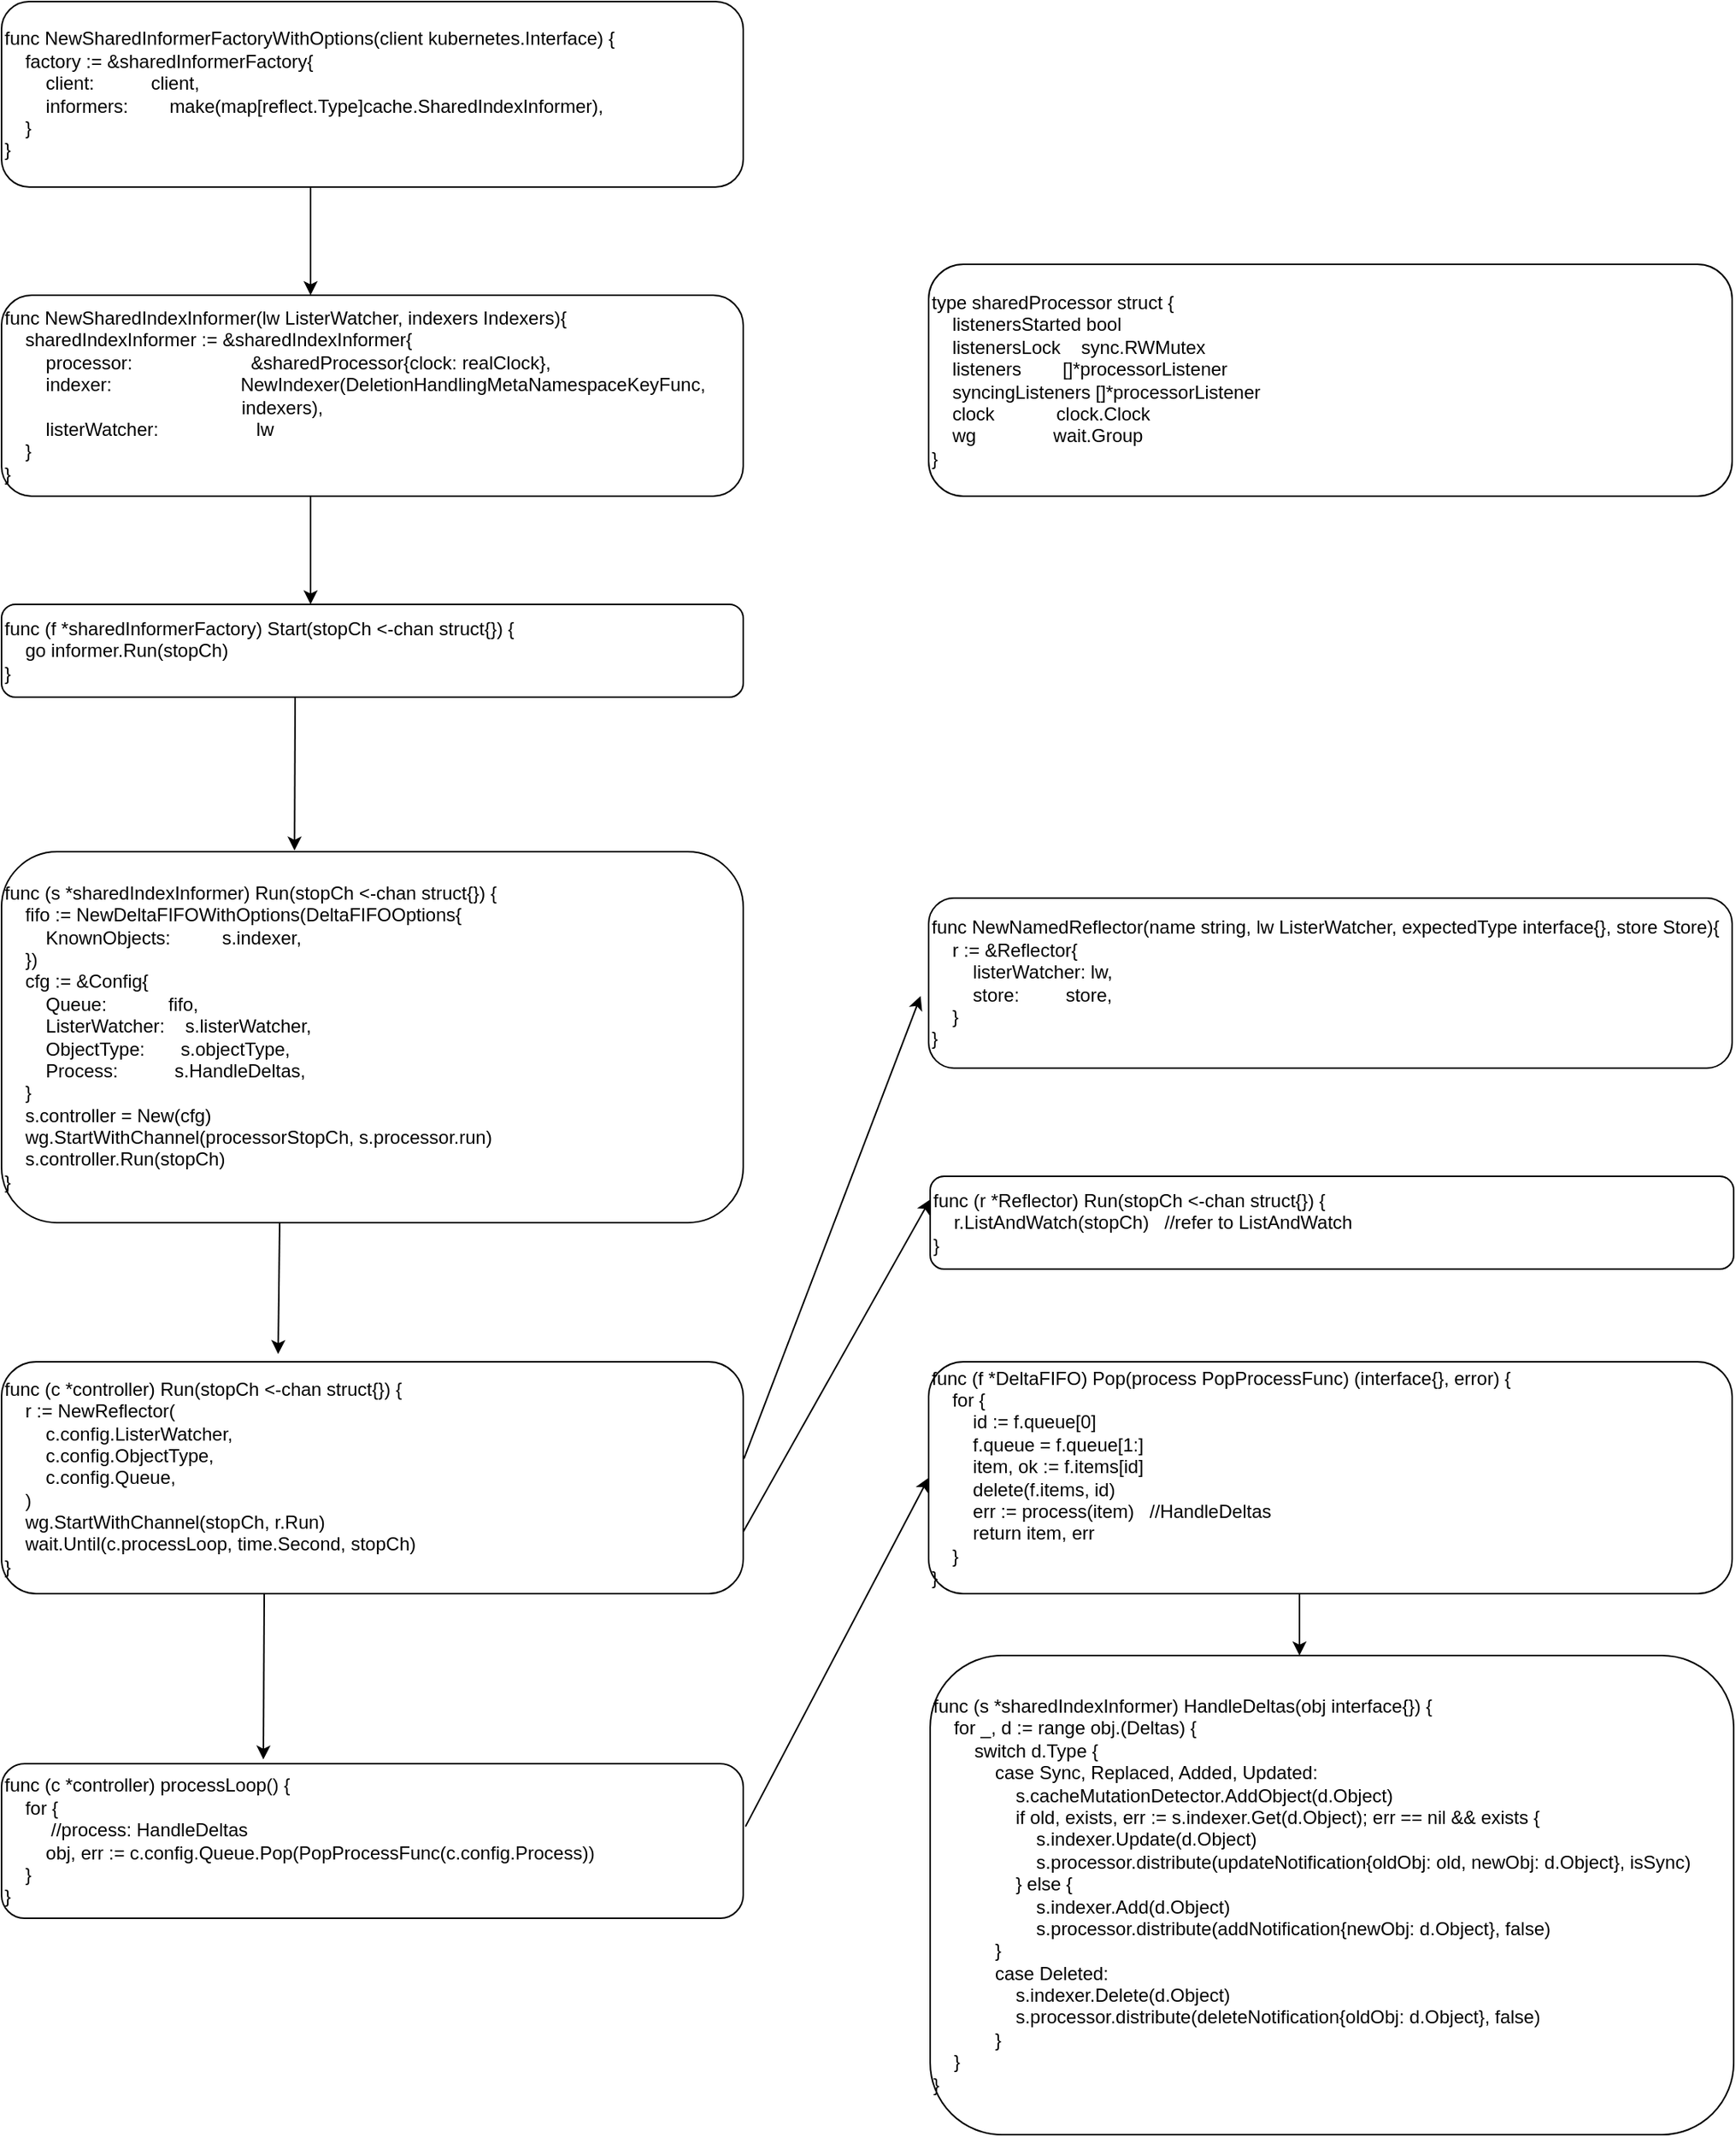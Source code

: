 <mxfile version="13.6.2" type="github">
  <diagram id="2o8o1Vfr_suAxSLbTcGj" name="Page-1">
    <mxGraphModel dx="1209" dy="1812" grid="1" gridSize="10" guides="1" tooltips="1" connect="1" arrows="1" fold="1" page="1" pageScale="1" pageWidth="827" pageHeight="1169" math="0" shadow="0">
      <root>
        <mxCell id="0" />
        <mxCell id="1" parent="0" />
        <mxCell id="vQPZoGs5PjVUVbz3xrlM-1" value="&lt;div&gt;func NewSharedInformerFactoryWithOptions(client kubernetes.Interface) {&lt;/div&gt;&lt;div&gt;&lt;span&gt;&lt;/span&gt;&amp;nbsp; &amp;nbsp; factory := &amp;amp;sharedInformerFactory{&lt;/div&gt;&lt;div&gt;&lt;span&gt;&lt;/span&gt;&amp;nbsp; &amp;nbsp; &amp;nbsp; &amp;nbsp; client:&amp;nbsp; &amp;nbsp; &amp;nbsp; &amp;nbsp; &amp;nbsp; &amp;nbsp;client,&lt;/div&gt;&lt;div&gt;&lt;span&gt;&lt;/span&gt;&amp;nbsp; &amp;nbsp; &amp;nbsp; &amp;nbsp; informers:&amp;nbsp; &amp;nbsp; &amp;nbsp; &amp;nbsp; make(map[reflect.Type]cache.SharedIndexInformer),&lt;/div&gt;&lt;div&gt;&lt;span&gt;&lt;/span&gt;&amp;nbsp; &amp;nbsp; }&lt;/div&gt;&lt;div&gt;}&lt;/div&gt;" style="rounded=1;whiteSpace=wrap;html=1;align=left;" vertex="1" parent="1">
          <mxGeometry x="120" y="-120" width="480" height="120" as="geometry" />
        </mxCell>
        <mxCell id="vQPZoGs5PjVUVbz3xrlM-2" value="&lt;div&gt;func (f *sharedInformerFactory) Start(stopCh &amp;lt;-chan struct{}) {&lt;/div&gt;&lt;div&gt;&lt;span&gt;&lt;/span&gt;&amp;nbsp; &amp;nbsp; go informer.Run(stopCh)&lt;/div&gt;&lt;div&gt;}&lt;/div&gt;" style="rounded=1;whiteSpace=wrap;html=1;align=left;" vertex="1" parent="1">
          <mxGeometry x="120" y="270" width="480" height="60" as="geometry" />
        </mxCell>
        <mxCell id="vQPZoGs5PjVUVbz3xrlM-3" value="&lt;div&gt;func (s *sharedIndexInformer) Run(stopCh &amp;lt;-chan struct{}) {&lt;/div&gt;&lt;div&gt;&lt;span&gt;&lt;/span&gt;&amp;nbsp; &amp;nbsp; fifo := NewDeltaFIFOWithOptions(DeltaFIFOOptions{&lt;/div&gt;&lt;div&gt;&lt;span&gt;&lt;/span&gt;&amp;nbsp; &amp;nbsp; &amp;nbsp; &amp;nbsp; KnownObjects:&amp;nbsp; &amp;nbsp; &amp;nbsp; &amp;nbsp; &amp;nbsp; s.indexer,&lt;/div&gt;&lt;div&gt;&lt;span&gt;&lt;/span&gt;&amp;nbsp; &amp;nbsp; })&lt;/div&gt;&lt;div&gt;&lt;span&gt;&lt;/span&gt;&amp;nbsp; &amp;nbsp; cfg := &amp;amp;Config{&lt;/div&gt;&lt;div&gt;&lt;span&gt;&lt;/span&gt;&amp;nbsp; &amp;nbsp; &amp;nbsp; &amp;nbsp; Queue:&amp;nbsp; &amp;nbsp; &amp;nbsp; &amp;nbsp; &amp;nbsp; &amp;nbsp; fifo,&lt;/div&gt;&lt;div&gt;&lt;span&gt;&lt;/span&gt;&amp;nbsp; &amp;nbsp; &amp;nbsp; &amp;nbsp; ListerWatcher:&amp;nbsp; &amp;nbsp; s.listerWatcher,&lt;/div&gt;&lt;div&gt;&lt;span&gt;&lt;/span&gt;&amp;nbsp; &amp;nbsp; &amp;nbsp; &amp;nbsp; ObjectType:&amp;nbsp; &amp;nbsp; &amp;nbsp; &amp;nbsp;s.objectType,&lt;/div&gt;&lt;div&gt;&lt;span&gt;&lt;/span&gt;&amp;nbsp; &amp;nbsp; &amp;nbsp; &amp;nbsp; Process:&amp;nbsp; &amp;nbsp; &amp;nbsp; &amp;nbsp; &amp;nbsp; &amp;nbsp;s.HandleDeltas,&lt;/div&gt;&lt;div&gt;&lt;span&gt;&lt;/span&gt;&amp;nbsp; &amp;nbsp; }&lt;/div&gt;&lt;div&gt;&lt;span&gt;&lt;/span&gt;&amp;nbsp; &amp;nbsp; s.controller = New(cfg)&lt;/div&gt;&lt;div&gt;&lt;span&gt;&lt;/span&gt;&amp;nbsp; &amp;nbsp; wg.StartWithChannel(processorStopCh, s.processor.run)&lt;/div&gt;&lt;div&gt;&lt;span&gt;&lt;/span&gt;&amp;nbsp; &amp;nbsp; s.controller.Run(stopCh)&lt;/div&gt;&lt;div&gt;}&lt;/div&gt;" style="rounded=1;whiteSpace=wrap;html=1;align=left;" vertex="1" parent="1">
          <mxGeometry x="120" y="430" width="480" height="240" as="geometry" />
        </mxCell>
        <mxCell id="vQPZoGs5PjVUVbz3xrlM-4" value="&lt;div&gt;func (c *controller) Run(stopCh &amp;lt;-chan struct{}) {&lt;/div&gt;&lt;div&gt;&lt;span&gt;&lt;/span&gt;&amp;nbsp; &amp;nbsp; r := NewReflector(&lt;/div&gt;&lt;div&gt;&lt;span&gt;&lt;/span&gt;&amp;nbsp; &amp;nbsp; &amp;nbsp; &amp;nbsp; c.config.ListerWatcher,&lt;/div&gt;&lt;div&gt;&lt;span&gt;&lt;/span&gt;&amp;nbsp; &amp;nbsp; &amp;nbsp; &amp;nbsp; c.config.ObjectType,&lt;/div&gt;&lt;div&gt;&lt;span&gt;&lt;/span&gt;&amp;nbsp; &amp;nbsp; &amp;nbsp; &amp;nbsp; c.config.Queue,&lt;/div&gt;&lt;div&gt;&lt;span&gt;&lt;/span&gt;&amp;nbsp; &amp;nbsp; )&lt;/div&gt;&lt;div&gt;&lt;span&gt;&lt;/span&gt;&amp;nbsp; &amp;nbsp; wg.StartWithChannel(stopCh, r.Run)&lt;/div&gt;&lt;div&gt;&lt;span&gt;&lt;/span&gt;&amp;nbsp; &amp;nbsp; wait.Until(c.processLoop, time.Second, stopCh)&lt;/div&gt;&lt;div&gt;}&lt;/div&gt;" style="rounded=1;whiteSpace=wrap;html=1;align=left;" vertex="1" parent="1">
          <mxGeometry x="120" y="760" width="480" height="150" as="geometry" />
        </mxCell>
        <mxCell id="vQPZoGs5PjVUVbz3xrlM-5" value="&lt;div&gt;func NewNamedReflector(name string, lw ListerWatcher, expectedType interface{}, store Store){&lt;/div&gt;&lt;div&gt;&lt;span&gt;&lt;/span&gt;&amp;nbsp; &amp;nbsp; r := &amp;amp;Reflector{&lt;/div&gt;&lt;div&gt;&lt;span&gt;&lt;/span&gt;&amp;nbsp; &amp;nbsp; &amp;nbsp; &amp;nbsp; listerWatcher: lw,&lt;/div&gt;&lt;div&gt;&lt;span&gt;&lt;/span&gt;&amp;nbsp; &amp;nbsp; &amp;nbsp; &amp;nbsp; store:&amp;nbsp; &amp;nbsp; &amp;nbsp; &amp;nbsp; &amp;nbsp;store,&lt;/div&gt;&lt;div&gt;&lt;span&gt;&lt;/span&gt;&amp;nbsp; &amp;nbsp; }&lt;/div&gt;&lt;div&gt;}&lt;/div&gt;" style="rounded=1;whiteSpace=wrap;html=1;align=left;" vertex="1" parent="1">
          <mxGeometry x="720" y="460" width="520" height="110" as="geometry" />
        </mxCell>
        <mxCell id="vQPZoGs5PjVUVbz3xrlM-6" value="&lt;div&gt;func (r *Reflector) Run(stopCh &amp;lt;-chan struct{}) {&lt;/div&gt;&lt;div&gt;&amp;nbsp; &amp;nbsp; r.ListAndWatch(stopCh)&amp;nbsp; &amp;nbsp;//refer to ListAndWatch&lt;/div&gt;&lt;div&gt;}&lt;/div&gt;" style="rounded=1;whiteSpace=wrap;html=1;align=left;" vertex="1" parent="1">
          <mxGeometry x="721" y="640" width="520" height="60" as="geometry" />
        </mxCell>
        <mxCell id="vQPZoGs5PjVUVbz3xrlM-7" value="&lt;div&gt;func (c *controller) processLoop() {&lt;/div&gt;&lt;div&gt;&lt;span&gt;&lt;/span&gt;&amp;nbsp; &amp;nbsp; for {&amp;nbsp;&amp;nbsp;&lt;/div&gt;&amp;nbsp; &amp;nbsp; &amp;nbsp; &amp;nbsp; &amp;nbsp;//process: HandleDeltas&lt;div&gt;&lt;span&gt;&lt;/span&gt;&amp;nbsp; &amp;nbsp; &amp;nbsp; &amp;nbsp; obj, err := c.config.Queue.Pop(PopProcessFunc(c.config.Process))&amp;nbsp;&lt;/div&gt;&lt;div&gt;&lt;span&gt;&lt;/span&gt;&amp;nbsp; &amp;nbsp; }&lt;/div&gt;&lt;div&gt;}&lt;/div&gt;" style="rounded=1;whiteSpace=wrap;html=1;align=left;" vertex="1" parent="1">
          <mxGeometry x="120" y="1020" width="480" height="100" as="geometry" />
        </mxCell>
        <mxCell id="vQPZoGs5PjVUVbz3xrlM-8" value="&lt;div&gt;func (f *DeltaFIFO) Pop(process PopProcessFunc) (interface{}, error) {&lt;/div&gt;&lt;div&gt;&lt;span&gt;&lt;/span&gt;&amp;nbsp; &amp;nbsp; for {&lt;/div&gt;&lt;div&gt;&lt;span&gt;&lt;/span&gt;&amp;nbsp; &amp;nbsp; &amp;nbsp; &amp;nbsp; id := f.queue[0]&lt;/div&gt;&lt;div&gt;&lt;span&gt;&lt;/span&gt;&amp;nbsp; &amp;nbsp; &amp;nbsp; &amp;nbsp; f.queue = f.queue[1:]&lt;/div&gt;&lt;div&gt;&lt;span&gt;&lt;/span&gt;&amp;nbsp; &amp;nbsp; &amp;nbsp; &amp;nbsp; item, ok := f.items[id]&lt;/div&gt;&lt;div&gt;&lt;span&gt;&lt;/span&gt;&amp;nbsp; &amp;nbsp; &amp;nbsp; &amp;nbsp; delete(f.items, id)&lt;/div&gt;&lt;div&gt;&lt;span&gt;&lt;/span&gt;&amp;nbsp; &amp;nbsp; &amp;nbsp; &amp;nbsp; err := process(item)&amp;nbsp; &amp;nbsp;//HandleDeltas&lt;/div&gt;&lt;div&gt;&lt;span&gt;&lt;/span&gt;&amp;nbsp; &amp;nbsp; &amp;nbsp; &amp;nbsp; return item, err&lt;/div&gt;&lt;div&gt;&lt;span&gt;&lt;/span&gt;&amp;nbsp; &amp;nbsp; }&lt;/div&gt;&lt;div&gt;}&lt;/div&gt;" style="rounded=1;whiteSpace=wrap;html=1;align=left;" vertex="1" parent="1">
          <mxGeometry x="720" y="760" width="520" height="150" as="geometry" />
        </mxCell>
        <mxCell id="vQPZoGs5PjVUVbz3xrlM-9" value="" style="endArrow=classic;html=1;" edge="1" parent="1">
          <mxGeometry width="50" height="50" relative="1" as="geometry">
            <mxPoint x="320" y="200" as="sourcePoint" />
            <mxPoint x="320" y="270" as="targetPoint" />
          </mxGeometry>
        </mxCell>
        <mxCell id="vQPZoGs5PjVUVbz3xrlM-10" value="" style="endArrow=classic;html=1;entryX=0.395;entryY=-0.003;entryDx=0;entryDy=0;entryPerimeter=0;" edge="1" parent="1" target="vQPZoGs5PjVUVbz3xrlM-3">
          <mxGeometry width="50" height="50" relative="1" as="geometry">
            <mxPoint x="310" y="330" as="sourcePoint" />
            <mxPoint x="310" y="400" as="targetPoint" />
          </mxGeometry>
        </mxCell>
        <mxCell id="vQPZoGs5PjVUVbz3xrlM-11" value="" style="endArrow=classic;html=1;" edge="1" parent="1">
          <mxGeometry width="50" height="50" relative="1" as="geometry">
            <mxPoint x="300" y="670" as="sourcePoint" />
            <mxPoint x="299" y="755" as="targetPoint" />
          </mxGeometry>
        </mxCell>
        <mxCell id="vQPZoGs5PjVUVbz3xrlM-12" value="" style="endArrow=classic;html=1;entryX=0.353;entryY=-0.027;entryDx=0;entryDy=0;entryPerimeter=0;" edge="1" parent="1" target="vQPZoGs5PjVUVbz3xrlM-7">
          <mxGeometry width="50" height="50" relative="1" as="geometry">
            <mxPoint x="290" y="910" as="sourcePoint" />
            <mxPoint x="290" y="980" as="targetPoint" />
          </mxGeometry>
        </mxCell>
        <mxCell id="vQPZoGs5PjVUVbz3xrlM-13" value="" style="endArrow=classic;html=1;exitX=1.001;exitY=0.418;exitDx=0;exitDy=0;exitPerimeter=0;entryX=-0.01;entryY=0.576;entryDx=0;entryDy=0;entryPerimeter=0;" edge="1" parent="1" source="vQPZoGs5PjVUVbz3xrlM-4" target="vQPZoGs5PjVUVbz3xrlM-5">
          <mxGeometry width="50" height="50" relative="1" as="geometry">
            <mxPoint x="641" y="772.5" as="sourcePoint" />
            <mxPoint x="710" y="800" as="targetPoint" />
          </mxGeometry>
        </mxCell>
        <mxCell id="vQPZoGs5PjVUVbz3xrlM-14" value="" style="endArrow=classic;html=1;exitX=1.001;exitY=0.418;exitDx=0;exitDy=0;exitPerimeter=0;entryX=0;entryY=0.25;entryDx=0;entryDy=0;" edge="1" parent="1" target="vQPZoGs5PjVUVbz3xrlM-6">
          <mxGeometry width="50" height="50" relative="1" as="geometry">
            <mxPoint x="600" y="870" as="sourcePoint" />
            <mxPoint x="714.32" y="870.66" as="targetPoint" />
          </mxGeometry>
        </mxCell>
        <mxCell id="vQPZoGs5PjVUVbz3xrlM-15" value="" style="endArrow=classic;html=1;entryX=0;entryY=0.5;entryDx=0;entryDy=0;exitX=1.003;exitY=0.407;exitDx=0;exitDy=0;exitPerimeter=0;" edge="1" parent="1" source="vQPZoGs5PjVUVbz3xrlM-7" target="vQPZoGs5PjVUVbz3xrlM-8">
          <mxGeometry width="50" height="50" relative="1" as="geometry">
            <mxPoint x="610.56" y="1051.35" as="sourcePoint" />
            <mxPoint x="610" y="1158.65" as="targetPoint" />
          </mxGeometry>
        </mxCell>
        <mxCell id="vQPZoGs5PjVUVbz3xrlM-16" value="&lt;div&gt;func (s *sharedIndexInformer) HandleDeltas(obj interface{}) {&lt;/div&gt;&lt;div&gt;&lt;span&gt;&lt;/span&gt;&amp;nbsp; &amp;nbsp; for _, d := range obj.(Deltas) {&lt;/div&gt;&lt;div&gt;&lt;span&gt;&lt;/span&gt;&amp;nbsp; &amp;nbsp; &amp;nbsp; &amp;nbsp; switch d.Type {&lt;/div&gt;&lt;div&gt;&lt;span&gt;&lt;/span&gt;&amp;nbsp; &amp;nbsp; &amp;nbsp; &amp;nbsp; &amp;nbsp; &amp;nbsp; case Sync, Replaced, Added, Updated:&lt;/div&gt;&lt;div&gt;&lt;span&gt;&lt;/span&gt;&amp;nbsp; &amp;nbsp; &amp;nbsp; &amp;nbsp; &amp;nbsp; &amp;nbsp; &amp;nbsp; &amp;nbsp; s.cacheMutationDetector.AddObject(d.Object)&lt;/div&gt;&lt;div&gt;&lt;span&gt;&lt;/span&gt;&amp;nbsp; &amp;nbsp; &amp;nbsp; &amp;nbsp; &amp;nbsp; &amp;nbsp; &amp;nbsp; &amp;nbsp; if old, exists, err := s.indexer.Get(d.Object); err == nil &amp;amp;&amp;amp; exists {&lt;/div&gt;&lt;div&gt;&lt;span&gt;&lt;/span&gt;&amp;nbsp; &amp;nbsp; &amp;nbsp; &amp;nbsp; &amp;nbsp; &amp;nbsp; &amp;nbsp; &amp;nbsp; &amp;nbsp; &amp;nbsp; s.indexer.Update(d.Object)&lt;/div&gt;&lt;div&gt;&lt;span&gt;&lt;/span&gt;&amp;nbsp; &amp;nbsp; &amp;nbsp; &amp;nbsp; &amp;nbsp; &amp;nbsp; &amp;nbsp; &amp;nbsp; &amp;nbsp; &amp;nbsp; s.processor.distribute(updateNotification{oldObj: old, newObj: d.Object}, isSync)&lt;/div&gt;&lt;div&gt;&lt;span&gt;&lt;/span&gt;&amp;nbsp; &amp;nbsp; &amp;nbsp; &amp;nbsp; &amp;nbsp; &amp;nbsp; &amp;nbsp; &amp;nbsp; } else {&lt;/div&gt;&lt;div&gt;&lt;span&gt;&lt;/span&gt;&amp;nbsp; &amp;nbsp; &amp;nbsp; &amp;nbsp; &amp;nbsp; &amp;nbsp; &amp;nbsp; &amp;nbsp; &amp;nbsp; &amp;nbsp; s.indexer.Add(d.Object)&lt;/div&gt;&lt;div&gt;&lt;span&gt;&lt;/span&gt;&amp;nbsp; &amp;nbsp; &amp;nbsp; &amp;nbsp; &amp;nbsp; &amp;nbsp; &amp;nbsp; &amp;nbsp; &amp;nbsp; &amp;nbsp; s.processor.distribute(addNotification{newObj: d.Object}, false)&lt;/div&gt;&lt;div&gt;&lt;span&gt;&lt;/span&gt;&amp;nbsp; &amp;nbsp; &amp;nbsp; &amp;nbsp; &amp;nbsp; &amp;nbsp; }&lt;/div&gt;&lt;div&gt;&lt;span&gt;&lt;/span&gt;&amp;nbsp; &amp;nbsp; &amp;nbsp; &amp;nbsp; &amp;nbsp; &amp;nbsp; case Deleted:&lt;/div&gt;&lt;div&gt;&lt;span&gt;&lt;/span&gt;&amp;nbsp; &amp;nbsp; &amp;nbsp; &amp;nbsp; &amp;nbsp; &amp;nbsp; &amp;nbsp; &amp;nbsp; s.indexer.Delete(d.Object)&lt;/div&gt;&lt;div&gt;&lt;span&gt;&lt;/span&gt;&amp;nbsp; &amp;nbsp; &amp;nbsp; &amp;nbsp; &amp;nbsp; &amp;nbsp; &amp;nbsp; &amp;nbsp; s.processor.distribute(deleteNotification{oldObj: d.Object}, false)&lt;/div&gt;&lt;div&gt;&lt;span&gt;&lt;/span&gt;&amp;nbsp; &amp;nbsp; &amp;nbsp; &amp;nbsp; &amp;nbsp; &amp;nbsp; }&lt;/div&gt;&lt;div&gt;&lt;span&gt;&lt;/span&gt;&amp;nbsp; &amp;nbsp; }&lt;/div&gt;&lt;div&gt;}&lt;/div&gt;" style="rounded=1;whiteSpace=wrap;html=1;align=left;" vertex="1" parent="1">
          <mxGeometry x="721" y="950" width="520" height="310" as="geometry" />
        </mxCell>
        <mxCell id="vQPZoGs5PjVUVbz3xrlM-17" value="" style="endArrow=classic;html=1;" edge="1" parent="1">
          <mxGeometry width="50" height="50" relative="1" as="geometry">
            <mxPoint x="960" y="910" as="sourcePoint" />
            <mxPoint x="960" y="950" as="targetPoint" />
          </mxGeometry>
        </mxCell>
        <mxCell id="vQPZoGs5PjVUVbz3xrlM-18" value="&lt;div&gt;func NewSharedIndexInformer(lw ListerWatcher, indexers Indexers){&lt;/div&gt;&lt;div&gt;&amp;nbsp; &amp;nbsp; sharedIndexInformer := &amp;amp;sharedIndexInformer{&lt;/div&gt;&lt;div&gt;&lt;span&gt;&lt;/span&gt;&amp;nbsp; &amp;nbsp; &amp;nbsp; &amp;nbsp; processor:&amp;nbsp; &amp;nbsp; &amp;nbsp; &amp;nbsp; &amp;nbsp; &amp;nbsp; &amp;nbsp; &amp;nbsp; &amp;nbsp; &amp;nbsp; &amp;nbsp; &amp;nbsp;&amp;amp;sharedProcessor{clock: realClock},&lt;/div&gt;&lt;div&gt;&lt;span&gt;&lt;/span&gt;&amp;nbsp; &amp;nbsp; &amp;nbsp; &amp;nbsp; indexer:&amp;nbsp; &amp;nbsp; &amp;nbsp; &amp;nbsp; &amp;nbsp; &amp;nbsp; &amp;nbsp; &amp;nbsp; &amp;nbsp; &amp;nbsp; &amp;nbsp; &amp;nbsp; &amp;nbsp;NewIndexer(DeletionHandlingMetaNamespaceKeyFunc,&amp;nbsp; &amp;nbsp; &amp;nbsp; &amp;nbsp; &amp;nbsp; &amp;nbsp; &amp;nbsp; &amp;nbsp; &amp;nbsp; &amp;nbsp; &amp;nbsp; &amp;nbsp; &amp;nbsp; &amp;nbsp; &amp;nbsp; &amp;nbsp; &amp;nbsp; &amp;nbsp; &amp;nbsp; &amp;nbsp; &amp;nbsp; &amp;nbsp; &amp;nbsp; &amp;nbsp; &amp;nbsp; &amp;nbsp; &amp;nbsp; indexers),&lt;/div&gt;&lt;div&gt;&lt;span&gt;&lt;/span&gt;&amp;nbsp; &amp;nbsp; &amp;nbsp; &amp;nbsp; listerWatcher:&amp;nbsp; &amp;nbsp; &amp;nbsp; &amp;nbsp; &amp;nbsp; &amp;nbsp; &amp;nbsp; &amp;nbsp; &amp;nbsp; &amp;nbsp;lw&lt;/div&gt;&lt;div&gt;&lt;span&gt;&lt;/span&gt;&amp;nbsp; &amp;nbsp; }&lt;/div&gt;&lt;div&gt;}&lt;/div&gt;" style="rounded=1;whiteSpace=wrap;html=1;align=left;" vertex="1" parent="1">
          <mxGeometry x="120" y="70" width="480" height="130" as="geometry" />
        </mxCell>
        <mxCell id="vQPZoGs5PjVUVbz3xrlM-19" value="" style="endArrow=classic;html=1;" edge="1" parent="1">
          <mxGeometry width="50" height="50" relative="1" as="geometry">
            <mxPoint x="320" as="sourcePoint" />
            <mxPoint x="320" y="70" as="targetPoint" />
          </mxGeometry>
        </mxCell>
        <mxCell id="vQPZoGs5PjVUVbz3xrlM-20" value="&lt;div&gt;type sharedProcessor struct {&lt;/div&gt;&lt;div&gt;&lt;span&gt;&lt;/span&gt;&amp;nbsp; &amp;nbsp; listenersStarted bool&lt;/div&gt;&lt;div&gt;&lt;span&gt;&lt;/span&gt;&amp;nbsp; &amp;nbsp; listenersLock&amp;nbsp; &amp;nbsp; sync.RWMutex&lt;/div&gt;&lt;div&gt;&lt;span&gt;&lt;/span&gt;&amp;nbsp; &amp;nbsp; listeners&amp;nbsp; &amp;nbsp; &amp;nbsp; &amp;nbsp; []*processorListener&lt;/div&gt;&lt;div&gt;&lt;span&gt;&lt;/span&gt;&amp;nbsp; &amp;nbsp; syncingListeners []*processorListener&lt;/div&gt;&lt;div&gt;&lt;span&gt;&lt;/span&gt;&amp;nbsp; &amp;nbsp; clock&amp;nbsp; &amp;nbsp; &amp;nbsp; &amp;nbsp; &amp;nbsp; &amp;nbsp; clock.Clock&lt;/div&gt;&lt;div&gt;&lt;span&gt;&lt;/span&gt;&amp;nbsp; &amp;nbsp; wg&amp;nbsp; &amp;nbsp; &amp;nbsp; &amp;nbsp; &amp;nbsp; &amp;nbsp; &amp;nbsp; &amp;nbsp;wait.Group&lt;/div&gt;&lt;div&gt;}&lt;/div&gt;" style="rounded=1;whiteSpace=wrap;html=1;align=left;" vertex="1" parent="1">
          <mxGeometry x="720" y="50" width="520" height="150" as="geometry" />
        </mxCell>
      </root>
    </mxGraphModel>
  </diagram>
</mxfile>
